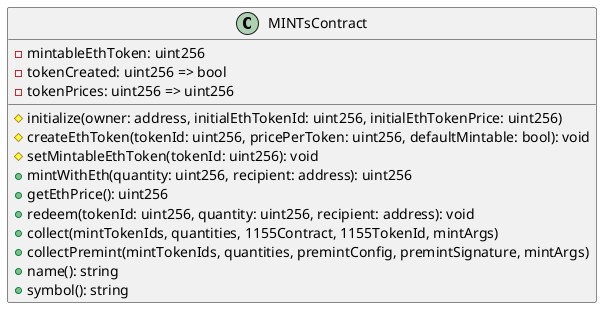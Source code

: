 @startuml
class MINTsContract {
    # initialize(owner: address, initialEthTokenId: uint256, initialEthTokenPrice: uint256)
    # createEthToken(tokenId: uint256, pricePerToken: uint256, defaultMintable: bool): void
    # setMintableEthToken(tokenId: uint256): void
    + mintWithEth(quantity: uint256, recipient: address): uint256
    + getEthPrice(): uint256
    + redeem(tokenId: uint256, quantity: uint256, recipient: address): void
    + collect(mintTokenIds, quantities, 1155Contract, 1155TokenId, mintArgs)
    + collectPremint(mintTokenIds, quantities, premintConfig, premintSignature, mintArgs)
    - mintableEthToken: uint256
    - tokenCreated: uint256 => bool
    - tokenPrices: uint256 => uint256
    + name(): string
    + symbol(): string
}
@enduml